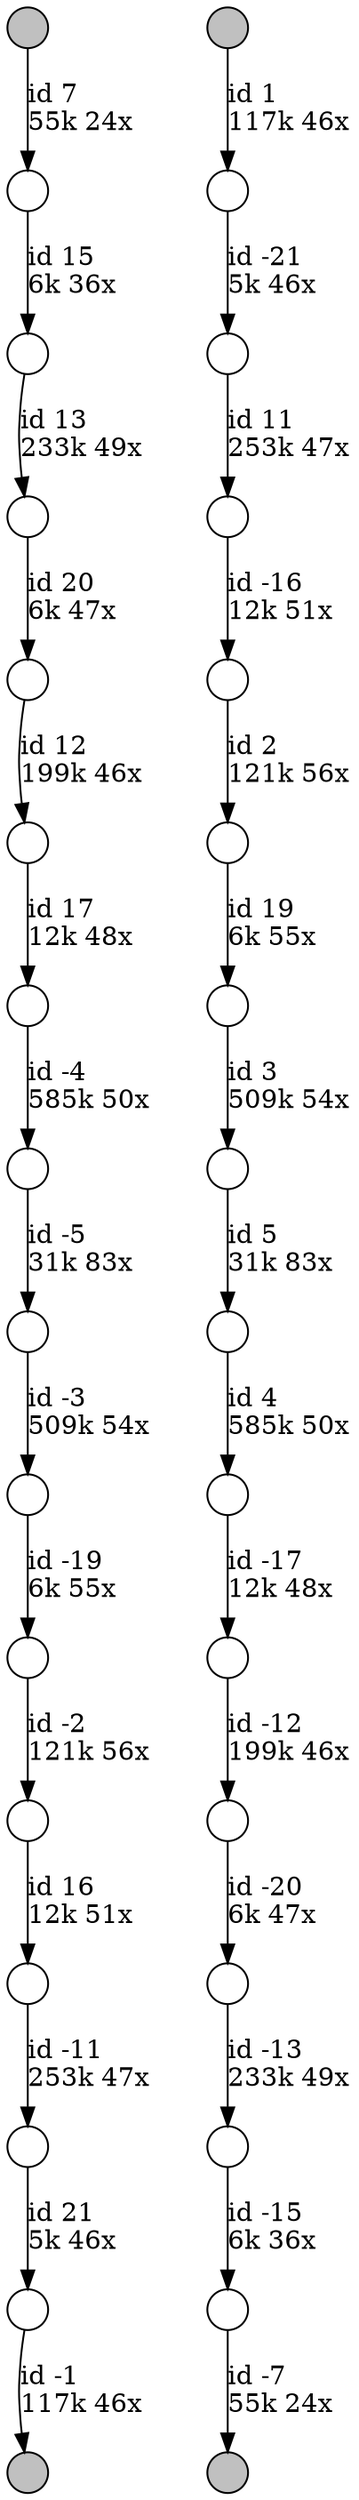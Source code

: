 digraph {
nodesep = 0.5;
node [shape = circle, label = "", height = 0.3];
"0" [style = "filled", fillcolor = "grey"];
"1" [style = "filled", fillcolor = "grey"];
"2" [style = "filled", fillcolor = "grey"];
"3" [style = "filled", fillcolor = "grey"];
"5" -> "4" [label = "id -21\l5k 46x", color = "black"] ;
"7" -> "6" [label = "id 21\l5k 46x", color = "black"] ;
"9" -> "8" [label = "id -20\l6k 47x", color = "black"] ;
"11" -> "10" [label = "id -17\l12k 48x", color = "black"] ;
"13" -> "12" [label = "id 19\l6k 55x", color = "black"] ;
"15" -> "14" [label = "id 17\l12k 48x", color = "black"] ;
"17" -> "16" [label = "id 20\l6k 47x", color = "black"] ;
"19" -> "18" [label = "id -16\l12k 51x", color = "black"] ;
"21" -> "20" [label = "id -19\l6k 55x", color = "black"] ;
"23" -> "22" [label = "id -15\l6k 36x", color = "black"] ;
"25" -> "24" [label = "id 15\l6k 36x", color = "black"] ;
"8" -> "23" [label = "id -13\l233k 49x", color = "black"] ;
"24" -> "17" [label = "id 13\l233k 49x", color = "black"] ;
"10" -> "9" [label = "id -12\l199k 46x", color = "black"] ;
"26" -> "11" [label = "id 4\l585k 50x", color = "black"] ;
"16" -> "15" [label = "id 12\l199k 46x", color = "black"] ;
"18" -> "13" [label = "id 2\l121k 56x", color = "black"] ;
"2" -> "25" [label = "id 7\l55k 24x", color = "black"] ;
"27" -> "26" [label = "id 5\l31k 83x", color = "black"] ;
"12" -> "27" [label = "id 3\l509k 54x", color = "black"] ;
"3" -> "5" [label = "id 1\l117k 46x", color = "black"] ;
"28" -> "21" [label = "id -3\l509k 54x", color = "black"] ;
"6" -> "0" [label = "id -1\l117k 46x", color = "black"] ;
"29" -> "28" [label = "id -5\l31k 83x", color = "black"] ;
"31" -> "30" [label = "id 16\l12k 51x", color = "black"] ;
"14" -> "29" [label = "id -4\l585k 50x", color = "black"] ;
"22" -> "1" [label = "id -7\l55k 24x", color = "black"] ;
"20" -> "31" [label = "id -2\l121k 56x", color = "black"] ;
"4" -> "19" [label = "id 11\l253k 47x", color = "black"] ;
"30" -> "7" [label = "id -11\l253k 47x", color = "black"] ;
}
